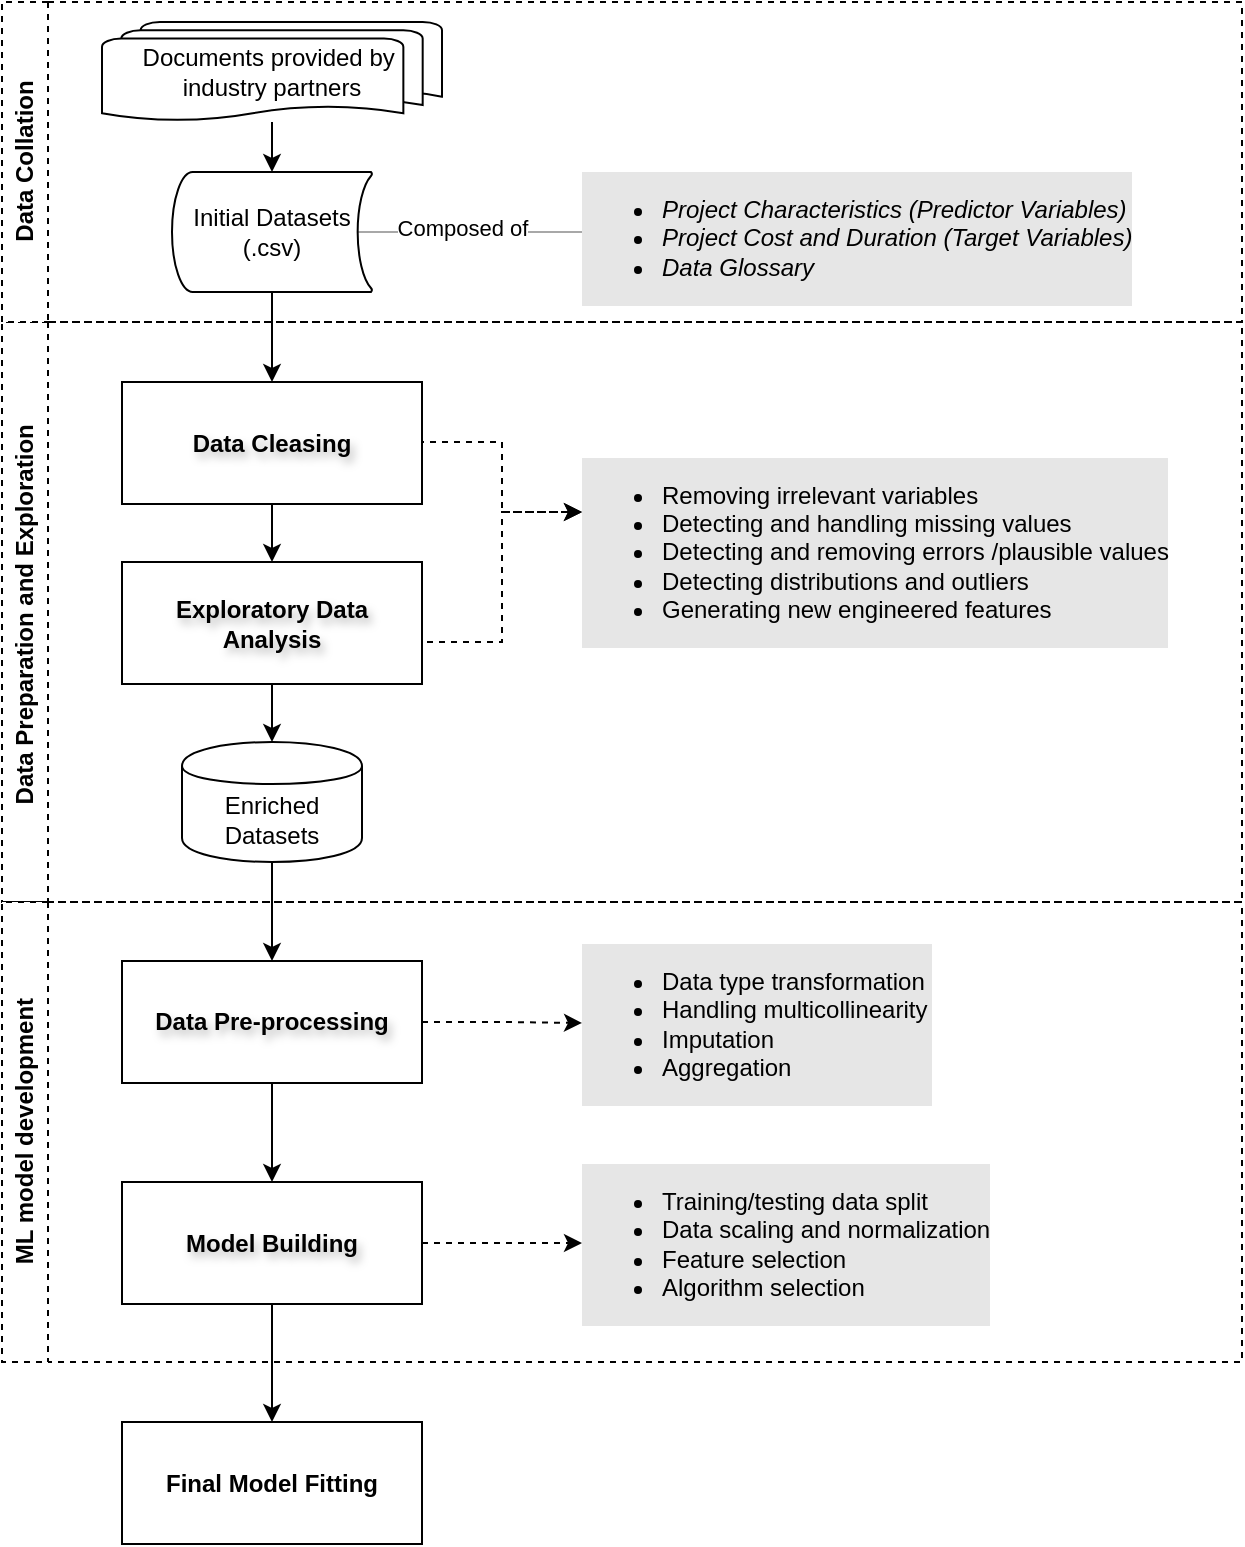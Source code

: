 <mxfile version="24.2.2" type="github">
  <diagram name="Page-1" id="c7488fd3-1785-93aa-aadb-54a6760d102a">
    <mxGraphModel dx="1179" dy="719" grid="1" gridSize="10" guides="1" tooltips="1" connect="1" arrows="1" fold="1" page="1" pageScale="1" pageWidth="1100" pageHeight="850" background="none" math="0" shadow="0">
      <root>
        <mxCell id="0" />
        <mxCell id="1" parent="0" />
        <mxCell id="yL8Y23ndC1ePSWJtt0TE-45" value="" style="edgeStyle=orthogonalEdgeStyle;rounded=0;orthogonalLoop=1;jettySize=auto;html=1;" parent="1" source="yL8Y23ndC1ePSWJtt0TE-42" target="yL8Y23ndC1ePSWJtt0TE-44" edge="1">
          <mxGeometry relative="1" as="geometry" />
        </mxCell>
        <mxCell id="yL8Y23ndC1ePSWJtt0TE-5" value="&lt;blockquote style=&quot;margin: 0px 0px 0px 40px; border: none; padding: 0px; font-size: 12px;&quot;&gt;&lt;/blockquote&gt;&lt;ul style=&quot;font-size: 12px;&quot;&gt;&lt;li style=&quot;font-size: 12px;&quot;&gt;&lt;i&gt;Project Characteristics (Predictor Variables)&lt;/i&gt;&lt;/li&gt;&lt;li style=&quot;font-size: 12px;&quot;&gt;&lt;i&gt;Project Cost and Duration (Target Variables)&lt;/i&gt;&lt;/li&gt;&lt;li style=&quot;font-size: 12px;&quot;&gt;&lt;i&gt;Data Glossary&lt;/i&gt;&lt;/li&gt;&lt;/ul&gt;&lt;blockquote style=&quot;margin: 0px 0px 0px 40px; border: none; padding: 0px; font-size: 12px;&quot;&gt;&lt;/blockquote&gt;&lt;blockquote style=&quot;margin: 0px 0px 0px 40px; border: none; padding: 0px; font-size: 12px;&quot;&gt;&lt;/blockquote&gt;&lt;blockquote style=&quot;margin: 0px 0px 0px 40px; border: none; padding: 0px; font-size: 12px;&quot;&gt;&lt;/blockquote&gt;" style="text;html=1;align=left;verticalAlign=top;resizable=0;points=[];autosize=1;labelBackgroundColor=#E6E6E6;labelBorderColor=none;spacingTop=0;spacingLeft=0;spacingRight=2;flipV=1;flipH=1;imageWidth=17;imageHeight=20;imageAspect=0;fontSize=12;spacing=0;" parent="1" vertex="1">
          <mxGeometry x="670" y="110" width="290" height="70" as="geometry" />
        </mxCell>
        <mxCell id="yL8Y23ndC1ePSWJtt0TE-38" value="" style="endArrow=none;html=1;rounded=0;entryX=0.93;entryY=0.5;entryDx=0;entryDy=0;entryPerimeter=0;strokeColor=#a8a8a8;" parent="1" source="yL8Y23ndC1ePSWJtt0TE-5" target="yL8Y23ndC1ePSWJtt0TE-24" edge="1">
          <mxGeometry width="50" height="50" relative="1" as="geometry">
            <mxPoint x="300" y="350" as="sourcePoint" />
            <mxPoint x="350" y="300" as="targetPoint" />
          </mxGeometry>
        </mxCell>
        <mxCell id="yL8Y23ndC1ePSWJtt0TE-39" value="Composed of" style="edgeLabel;html=1;align=center;verticalAlign=middle;resizable=0;points=[];" parent="yL8Y23ndC1ePSWJtt0TE-38" vertex="1" connectable="0">
          <mxGeometry x="0.08" y="-2" relative="1" as="geometry">
            <mxPoint as="offset" />
          </mxGeometry>
        </mxCell>
        <mxCell id="o9FxQ4-tsoaMGLUnX_Qn-5" value="" style="edgeStyle=orthogonalEdgeStyle;rounded=0;orthogonalLoop=1;jettySize=auto;html=1;dashed=1;" edge="1" parent="1" target="yL8Y23ndC1ePSWJtt0TE-22">
          <mxGeometry relative="1" as="geometry">
            <mxPoint x="570" y="250" as="sourcePoint" />
            <Array as="points">
              <mxPoint x="630" y="250" />
              <mxPoint x="630" y="285" />
            </Array>
          </mxGeometry>
        </mxCell>
        <mxCell id="yL8Y23ndC1ePSWJtt0TE-43" value="" style="edgeStyle=orthogonalEdgeStyle;rounded=0;orthogonalLoop=1;jettySize=auto;html=1;" parent="1" source="yL8Y23ndC1ePSWJtt0TE-28" target="yL8Y23ndC1ePSWJtt0TE-42" edge="1">
          <mxGeometry relative="1" as="geometry" />
        </mxCell>
        <mxCell id="yL8Y23ndC1ePSWJtt0TE-42" value="Enriched Datasets" style="shape=cylinder;whiteSpace=wrap;html=1;boundedLbl=1;backgroundOutline=1;" parent="1" vertex="1">
          <mxGeometry x="470" y="400" width="90" height="60" as="geometry" />
        </mxCell>
        <mxCell id="o9FxQ4-tsoaMGLUnX_Qn-15" value="&lt;span style=&quot;text-wrap: nowrap;&quot;&gt;Data Preparation and Exploration&amp;nbsp;&lt;/span&gt;" style="swimlane;horizontal=0;whiteSpace=wrap;html=1;dashed=1;" vertex="1" parent="1">
          <mxGeometry x="380" y="190" width="620" height="290" as="geometry" />
        </mxCell>
        <mxCell id="yL8Y23ndC1ePSWJtt0TE-22" value="&lt;ul style=&quot;font-size: 12px;&quot;&gt;&lt;li style=&quot;font-size: 12px;&quot;&gt;&lt;span style=&quot;font-size: 12px;&quot;&gt;Removing irrelevant variables&lt;/span&gt;&lt;/li&gt;&lt;li style=&quot;font-size: 12px;&quot;&gt;&lt;span style=&quot;font-size: 12px;&quot;&gt;Detecting and handling missing values&lt;/span&gt;&lt;/li&gt;&lt;li style=&quot;font-size: 12px;&quot;&gt;&lt;span style=&quot;font-size: 12px;&quot;&gt;Detecting and removing errors /plausible values&lt;/span&gt;&lt;/li&gt;&lt;li style=&quot;font-size: 12px;&quot;&gt;&lt;span style=&quot;font-size: 12px;&quot;&gt;Detecting distributions and&amp;nbsp;&lt;/span&gt;outliers&lt;/li&gt;&lt;li style=&quot;font-size: 12px;&quot;&gt;Generating new engineered features&lt;/li&gt;&lt;/ul&gt;" style="text;html=1;align=left;verticalAlign=middle;resizable=0;points=[];autosize=1;strokeColor=none;fillColor=none;labelBackgroundColor=#E6E6E6;spacingRight=2;spacingLeft=0;fontSize=12;spacing=0;" parent="o9FxQ4-tsoaMGLUnX_Qn-15" vertex="1">
          <mxGeometry x="290" y="60" width="310" height="110" as="geometry" />
        </mxCell>
        <mxCell id="o9FxQ4-tsoaMGLUnX_Qn-11" value="Data Cleasing" style="rounded=0;whiteSpace=wrap;html=1;fontStyle=1;textShadow=1;labelBorderColor=none;labelBackgroundColor=none;" vertex="1" parent="o9FxQ4-tsoaMGLUnX_Qn-15">
          <mxGeometry x="60" y="30" width="150" height="61" as="geometry" />
        </mxCell>
        <mxCell id="yL8Y23ndC1ePSWJtt0TE-28" value="Exploratory Data Analysis" style="whiteSpace=wrap;html=1;fontStyle=1;textShadow=1;" parent="o9FxQ4-tsoaMGLUnX_Qn-15" vertex="1">
          <mxGeometry x="60" y="120" width="150" height="61" as="geometry" />
        </mxCell>
        <mxCell id="o9FxQ4-tsoaMGLUnX_Qn-6" value="" style="edgeStyle=orthogonalEdgeStyle;rounded=0;orthogonalLoop=1;jettySize=auto;html=1;dashed=1;exitX=1;exitY=0.5;exitDx=0;exitDy=0;" edge="1" parent="o9FxQ4-tsoaMGLUnX_Qn-15" source="yL8Y23ndC1ePSWJtt0TE-28" target="yL8Y23ndC1ePSWJtt0TE-22">
          <mxGeometry relative="1" as="geometry">
            <Array as="points">
              <mxPoint x="250" y="160" />
              <mxPoint x="250" y="95" />
            </Array>
          </mxGeometry>
        </mxCell>
        <mxCell id="yL8Y23ndC1ePSWJtt0TE-29" value="" style="edgeStyle=orthogonalEdgeStyle;rounded=0;orthogonalLoop=1;jettySize=auto;html=1;exitX=0.5;exitY=1;exitDx=0;exitDy=0;" parent="o9FxQ4-tsoaMGLUnX_Qn-15" source="o9FxQ4-tsoaMGLUnX_Qn-11" target="yL8Y23ndC1ePSWJtt0TE-28" edge="1">
          <mxGeometry relative="1" as="geometry">
            <mxPoint x="30" y="110" as="sourcePoint" />
          </mxGeometry>
        </mxCell>
        <mxCell id="yL8Y23ndC1ePSWJtt0TE-25" value="Documents provided by&amp;nbsp;&lt;br&gt;industry partners" style="strokeWidth=1;html=1;shape=mxgraph.flowchart.multi-document;whiteSpace=wrap;" parent="1" vertex="1">
          <mxGeometry x="430" y="40" width="170" height="50" as="geometry" />
        </mxCell>
        <mxCell id="yL8Y23ndC1ePSWJtt0TE-37" value="" style="edgeStyle=orthogonalEdgeStyle;rounded=0;orthogonalLoop=1;jettySize=auto;html=1;" parent="1" source="yL8Y23ndC1ePSWJtt0TE-25" target="yL8Y23ndC1ePSWJtt0TE-24" edge="1">
          <mxGeometry relative="1" as="geometry" />
        </mxCell>
        <mxCell id="yL8Y23ndC1ePSWJtt0TE-24" value="Initial Datasets&lt;br style=&quot;border-color: var(--border-color);&quot;&gt;(.csv)" style="strokeWidth=1;html=1;shape=mxgraph.flowchart.stored_data;whiteSpace=wrap;" parent="1" vertex="1">
          <mxGeometry x="465" y="115" width="100" height="60" as="geometry" />
        </mxCell>
        <mxCell id="o9FxQ4-tsoaMGLUnX_Qn-13" value="" style="edgeStyle=orthogonalEdgeStyle;rounded=0;orthogonalLoop=1;jettySize=auto;html=1;entryX=0.5;entryY=0;entryDx=0;entryDy=0;exitX=0.5;exitY=1;exitDx=0;exitDy=0;exitPerimeter=0;" edge="1" parent="1" source="yL8Y23ndC1ePSWJtt0TE-24" target="o9FxQ4-tsoaMGLUnX_Qn-11">
          <mxGeometry relative="1" as="geometry">
            <mxPoint x="175" y="310" as="targetPoint" />
          </mxGeometry>
        </mxCell>
        <mxCell id="o9FxQ4-tsoaMGLUnX_Qn-16" value="&lt;span style=&quot;text-wrap: nowrap;&quot;&gt;Data Collation&lt;/span&gt;" style="swimlane;horizontal=0;whiteSpace=wrap;html=1;dashed=1;" vertex="1" parent="1">
          <mxGeometry x="380" y="30" width="620" height="160" as="geometry" />
        </mxCell>
        <mxCell id="o9FxQ4-tsoaMGLUnX_Qn-18" value="&lt;span style=&quot;text-wrap: nowrap;&quot;&gt;ML model development&lt;/span&gt;" style="swimlane;horizontal=0;whiteSpace=wrap;html=1;dashed=1;" vertex="1" parent="1">
          <mxGeometry x="380" y="480" width="620" height="230" as="geometry" />
        </mxCell>
        <mxCell id="yL8Y23ndC1ePSWJtt0TE-44" value="Data Pre-processing" style="whiteSpace=wrap;html=1;fontStyle=1;textShadow=1;" parent="o9FxQ4-tsoaMGLUnX_Qn-18" vertex="1">
          <mxGeometry x="60" y="29.5" width="150" height="61" as="geometry" />
        </mxCell>
        <mxCell id="o9FxQ4-tsoaMGLUnX_Qn-2" value="&lt;ul style=&quot;font-size: 12px;&quot;&gt;&lt;li style=&quot;font-size: 12px;&quot;&gt;&lt;span style=&quot;font-size: 12px;&quot;&gt;Data type transformation&amp;nbsp;&lt;/span&gt;&lt;/li&gt;&lt;li style=&quot;font-size: 12px;&quot;&gt;Handling multicollinearity&lt;/li&gt;&lt;li style=&quot;font-size: 12px;&quot;&gt;Imputation&lt;/li&gt;&lt;li style=&quot;font-size: 12px;&quot;&gt;Aggregation&lt;/li&gt;&lt;/ul&gt;" style="text;html=1;align=left;verticalAlign=middle;resizable=0;points=[];autosize=1;strokeColor=none;fillColor=none;labelBackgroundColor=#E6E6E6;spacingRight=2;spacingLeft=0;fontSize=12;spacing=0;" vertex="1" parent="o9FxQ4-tsoaMGLUnX_Qn-18">
          <mxGeometry x="290" y="15.5" width="190" height="90" as="geometry" />
        </mxCell>
        <mxCell id="o9FxQ4-tsoaMGLUnX_Qn-7" value="" style="edgeStyle=orthogonalEdgeStyle;rounded=0;orthogonalLoop=1;jettySize=auto;html=1;dashed=1;" edge="1" parent="o9FxQ4-tsoaMGLUnX_Qn-18" source="yL8Y23ndC1ePSWJtt0TE-44" target="o9FxQ4-tsoaMGLUnX_Qn-2">
          <mxGeometry relative="1" as="geometry" />
        </mxCell>
        <mxCell id="o9FxQ4-tsoaMGLUnX_Qn-3" value="Model Building" style="whiteSpace=wrap;html=1;fontStyle=1;textShadow=1;" vertex="1" parent="o9FxQ4-tsoaMGLUnX_Qn-18">
          <mxGeometry x="60" y="140" width="150" height="61" as="geometry" />
        </mxCell>
        <mxCell id="o9FxQ4-tsoaMGLUnX_Qn-4" value="" style="edgeStyle=orthogonalEdgeStyle;rounded=0;orthogonalLoop=1;jettySize=auto;html=1;" edge="1" parent="o9FxQ4-tsoaMGLUnX_Qn-18" source="yL8Y23ndC1ePSWJtt0TE-44" target="o9FxQ4-tsoaMGLUnX_Qn-3">
          <mxGeometry relative="1" as="geometry" />
        </mxCell>
        <mxCell id="o9FxQ4-tsoaMGLUnX_Qn-8" value="&lt;ul style=&quot;font-size: 12px;&quot;&gt;&lt;li style=&quot;font-size: 12px;&quot;&gt;&lt;span style=&quot;font-size: 12px;&quot;&gt;Training/testing data split&lt;/span&gt;&lt;/li&gt;&lt;li&gt;Data scaling and normalization&lt;/li&gt;&lt;li style=&quot;font-size: 12px;&quot;&gt;Feature selection&lt;/li&gt;&lt;li style=&quot;font-size: 12px;&quot;&gt;Algorithm selection&lt;/li&gt;&lt;/ul&gt;" style="text;html=1;align=left;verticalAlign=middle;resizable=0;points=[];autosize=1;strokeColor=none;fillColor=none;labelBackgroundColor=#E6E6E6;spacingRight=2;spacingLeft=0;fontSize=12;spacing=0;" vertex="1" parent="o9FxQ4-tsoaMGLUnX_Qn-18">
          <mxGeometry x="290" y="125.5" width="220" height="90" as="geometry" />
        </mxCell>
        <mxCell id="o9FxQ4-tsoaMGLUnX_Qn-9" value="" style="edgeStyle=orthogonalEdgeStyle;rounded=0;orthogonalLoop=1;jettySize=auto;html=1;dashed=1;" edge="1" parent="o9FxQ4-tsoaMGLUnX_Qn-18" source="o9FxQ4-tsoaMGLUnX_Qn-3" target="o9FxQ4-tsoaMGLUnX_Qn-8">
          <mxGeometry relative="1" as="geometry" />
        </mxCell>
        <mxCell id="o9FxQ4-tsoaMGLUnX_Qn-20" value="Final Model Fitting" style="whiteSpace=wrap;html=1;fontStyle=1;" vertex="1" parent="1">
          <mxGeometry x="440" y="740" width="150" height="61" as="geometry" />
        </mxCell>
        <mxCell id="o9FxQ4-tsoaMGLUnX_Qn-21" value="" style="edgeStyle=orthogonalEdgeStyle;rounded=0;orthogonalLoop=1;jettySize=auto;html=1;" edge="1" parent="1" source="o9FxQ4-tsoaMGLUnX_Qn-3" target="o9FxQ4-tsoaMGLUnX_Qn-20">
          <mxGeometry relative="1" as="geometry" />
        </mxCell>
      </root>
    </mxGraphModel>
  </diagram>
</mxfile>
